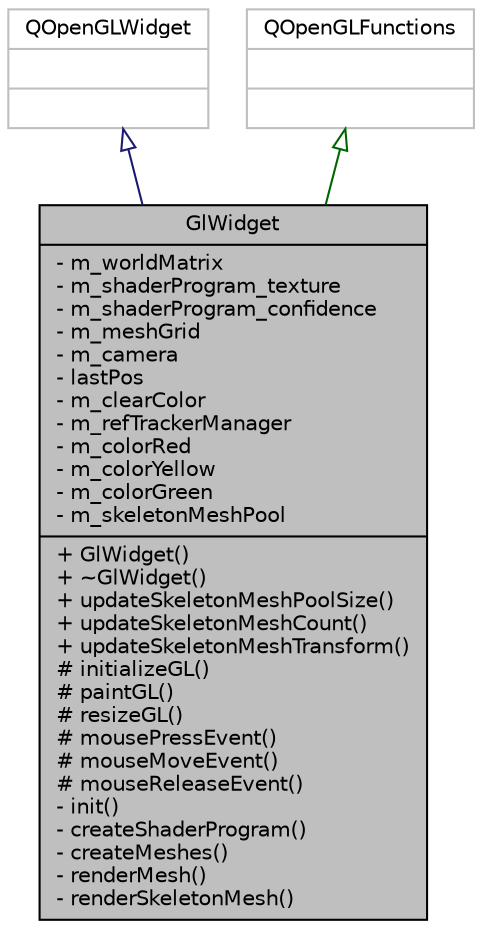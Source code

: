 digraph "GlWidget"
{
 // LATEX_PDF_SIZE
  edge [fontname="Helvetica",fontsize="10",labelfontname="Helvetica",labelfontsize="10"];
  node [fontname="Helvetica",fontsize="10",shape=record];
  Node1 [label="{GlWidget\n|- m_worldMatrix\l- m_shaderProgram_texture\l- m_shaderProgram_confidence\l- m_meshGrid\l- m_camera\l- lastPos\l- m_clearColor\l- m_refTrackerManager\l- m_colorRed\l- m_colorYellow\l- m_colorGreen\l- m_skeletonMeshPool\l|+ GlWidget()\l+ ~GlWidget()\l+ updateSkeletonMeshPoolSize()\l+ updateSkeletonMeshCount()\l+ updateSkeletonMeshTransform()\l# initializeGL()\l# paintGL()\l# resizeGL()\l# mousePressEvent()\l# mouseMoveEvent()\l# mouseReleaseEvent()\l- init()\l- createShaderProgram()\l- createMeshes()\l- renderMesh()\l- renderSkeletonMesh()\l}",height=0.2,width=0.4,color="black", fillcolor="grey75", style="filled", fontcolor="black",tooltip=" "];
  Node2 -> Node1 [dir="back",color="midnightblue",fontsize="10",style="solid",arrowtail="onormal",fontname="Helvetica"];
  Node2 [label="{QOpenGLWidget\n||}",height=0.2,width=0.4,color="grey75", fillcolor="white", style="filled",tooltip=" "];
  Node3 -> Node1 [dir="back",color="darkgreen",fontsize="10",style="solid",arrowtail="onormal",fontname="Helvetica"];
  Node3 [label="{QOpenGLFunctions\n||}",height=0.2,width=0.4,color="grey75", fillcolor="white", style="filled",tooltip=" "];
}
